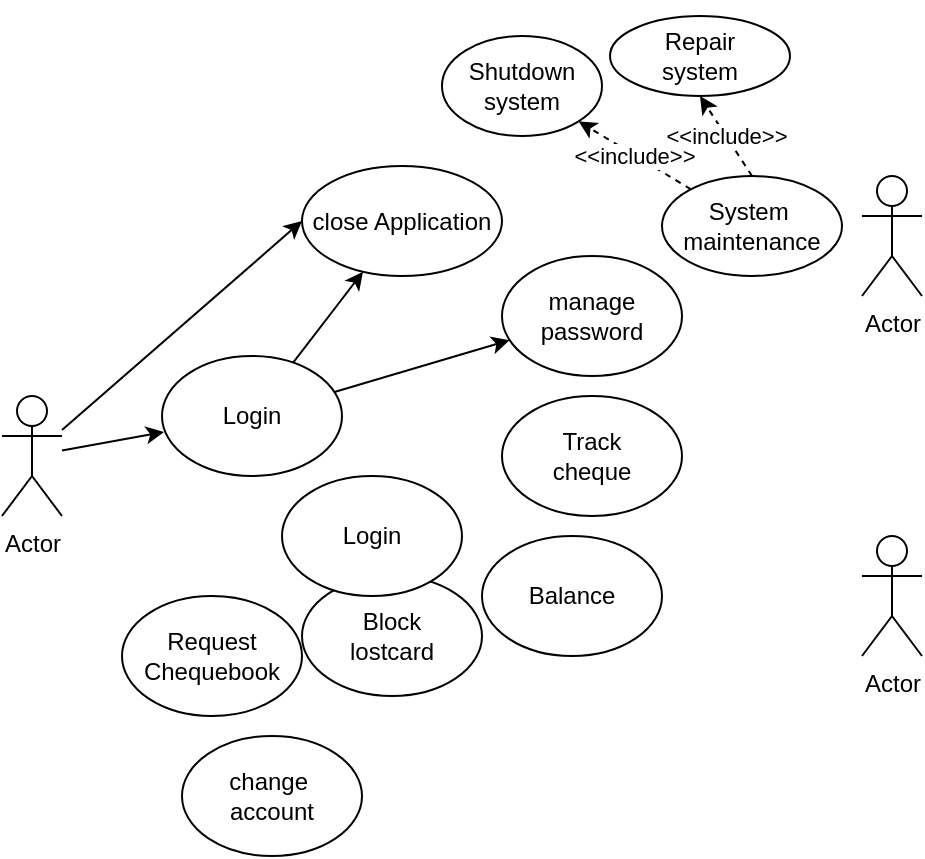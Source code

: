 <mxfile version="13.9.5" type="device"><diagram id="2HZhV8Iq5pqAPFXccpL3" name="Page-1"><mxGraphModel dx="552" dy="480" grid="1" gridSize="10" guides="1" tooltips="1" connect="1" arrows="1" fold="1" page="1" pageScale="1" pageWidth="827" pageHeight="1169" math="0" shadow="0"><root><mxCell id="0"/><mxCell id="1" parent="0"/><mxCell id="I3pvorPFbOO0Wtdh-FUB-7" value="" style="rounded=0;orthogonalLoop=1;jettySize=auto;html=1;" edge="1" parent="1" source="I3pvorPFbOO0Wtdh-FUB-1" target="I3pvorPFbOO0Wtdh-FUB-6"><mxGeometry relative="1" as="geometry"/></mxCell><mxCell id="I3pvorPFbOO0Wtdh-FUB-9" value="" style="rounded=0;orthogonalLoop=1;jettySize=auto;html=1;" edge="1" parent="1" source="I3pvorPFbOO0Wtdh-FUB-1" target="I3pvorPFbOO0Wtdh-FUB-8"><mxGeometry relative="1" as="geometry"/></mxCell><mxCell id="I3pvorPFbOO0Wtdh-FUB-1" value="Login" style="ellipse;whiteSpace=wrap;html=1;" vertex="1" parent="1"><mxGeometry x="100" y="180" width="90" height="60" as="geometry"/></mxCell><mxCell id="I3pvorPFbOO0Wtdh-FUB-26" style="edgeStyle=none;rounded=0;orthogonalLoop=1;jettySize=auto;html=1;entryX=0;entryY=0.5;entryDx=0;entryDy=0;" edge="1" parent="1" target="I3pvorPFbOO0Wtdh-FUB-8"><mxGeometry relative="1" as="geometry"><mxPoint x="50" y="217" as="sourcePoint"/></mxGeometry></mxCell><mxCell id="I3pvorPFbOO0Wtdh-FUB-27" style="edgeStyle=none;rounded=0;orthogonalLoop=1;jettySize=auto;html=1;entryX=0.011;entryY=0.633;entryDx=0;entryDy=0;entryPerimeter=0;" edge="1" parent="1" source="I3pvorPFbOO0Wtdh-FUB-2" target="I3pvorPFbOO0Wtdh-FUB-1"><mxGeometry relative="1" as="geometry"/></mxCell><mxCell id="I3pvorPFbOO0Wtdh-FUB-2" value="Actor" style="shape=umlActor;verticalLabelPosition=bottom;verticalAlign=top;html=1;" vertex="1" parent="1"><mxGeometry x="20" y="200" width="30" height="60" as="geometry"/></mxCell><mxCell id="I3pvorPFbOO0Wtdh-FUB-3" value="Actor" style="shape=umlActor;verticalLabelPosition=bottom;verticalAlign=top;html=1;" vertex="1" parent="1"><mxGeometry x="450" y="90" width="30" height="60" as="geometry"/></mxCell><mxCell id="I3pvorPFbOO0Wtdh-FUB-4" value="Actor" style="shape=umlActor;verticalLabelPosition=bottom;verticalAlign=top;html=1;" vertex="1" parent="1"><mxGeometry x="450" y="270" width="30" height="60" as="geometry"/></mxCell><mxCell id="I3pvorPFbOO0Wtdh-FUB-6" value="manage&lt;br&gt;password" style="ellipse;whiteSpace=wrap;html=1;" vertex="1" parent="1"><mxGeometry x="270" y="130" width="90" height="60" as="geometry"/></mxCell><mxCell id="I3pvorPFbOO0Wtdh-FUB-8" value="close Application" style="ellipse;whiteSpace=wrap;html=1;" vertex="1" parent="1"><mxGeometry x="170" y="85" width="100" height="55" as="geometry"/></mxCell><mxCell id="I3pvorPFbOO0Wtdh-FUB-18" value="&amp;lt;&amp;lt;include&amp;gt;&amp;gt;" style="edgeStyle=none;rounded=0;orthogonalLoop=1;jettySize=auto;html=1;entryX=1;entryY=1;entryDx=0;entryDy=0;dashed=1;" edge="1" parent="1" source="I3pvorPFbOO0Wtdh-FUB-13" target="I3pvorPFbOO0Wtdh-FUB-14"><mxGeometry relative="1" as="geometry"/></mxCell><mxCell id="I3pvorPFbOO0Wtdh-FUB-19" value="&amp;lt;&amp;lt;include&amp;gt;&amp;gt;" style="edgeStyle=none;rounded=0;orthogonalLoop=1;jettySize=auto;html=1;exitX=0.5;exitY=0;exitDx=0;exitDy=0;entryX=0.5;entryY=1;entryDx=0;entryDy=0;dashed=1;" edge="1" parent="1" source="I3pvorPFbOO0Wtdh-FUB-13" target="I3pvorPFbOO0Wtdh-FUB-15"><mxGeometry relative="1" as="geometry"/></mxCell><mxCell id="I3pvorPFbOO0Wtdh-FUB-13" value="System&amp;nbsp;&lt;br&gt;maintenance" style="ellipse;whiteSpace=wrap;html=1;" vertex="1" parent="1"><mxGeometry x="350" y="90" width="90" height="50" as="geometry"/></mxCell><mxCell id="I3pvorPFbOO0Wtdh-FUB-14" value="Shutdown&lt;br&gt;system" style="ellipse;whiteSpace=wrap;html=1;" vertex="1" parent="1"><mxGeometry x="240" y="20" width="80" height="50" as="geometry"/></mxCell><mxCell id="I3pvorPFbOO0Wtdh-FUB-15" value="Repair&lt;br&gt;system" style="ellipse;whiteSpace=wrap;html=1;" vertex="1" parent="1"><mxGeometry x="324" y="10" width="90" height="40" as="geometry"/></mxCell><mxCell id="I3pvorPFbOO0Wtdh-FUB-16" style="edgeStyle=none;rounded=0;orthogonalLoop=1;jettySize=auto;html=1;exitX=0.5;exitY=0;exitDx=0;exitDy=0;" edge="1" parent="1" source="I3pvorPFbOO0Wtdh-FUB-15" target="I3pvorPFbOO0Wtdh-FUB-15"><mxGeometry relative="1" as="geometry"/></mxCell><mxCell id="I3pvorPFbOO0Wtdh-FUB-21" value="change&amp;nbsp;&lt;br&gt;account" style="ellipse;whiteSpace=wrap;html=1;" vertex="1" parent="1"><mxGeometry x="110" y="370" width="90" height="60" as="geometry"/></mxCell><mxCell id="I3pvorPFbOO0Wtdh-FUB-22" value="Request&lt;br&gt;Chequebook" style="ellipse;whiteSpace=wrap;html=1;" vertex="1" parent="1"><mxGeometry x="80" y="300" width="90" height="60" as="geometry"/></mxCell><mxCell id="I3pvorPFbOO0Wtdh-FUB-23" value="Block&lt;br&gt;lostcard" style="ellipse;whiteSpace=wrap;html=1;" vertex="1" parent="1"><mxGeometry x="170" y="290" width="90" height="60" as="geometry"/></mxCell><mxCell id="I3pvorPFbOO0Wtdh-FUB-24" value="Balance" style="ellipse;whiteSpace=wrap;html=1;" vertex="1" parent="1"><mxGeometry x="260" y="270" width="90" height="60" as="geometry"/></mxCell><mxCell id="I3pvorPFbOO0Wtdh-FUB-25" value="Track&lt;br&gt;cheque" style="ellipse;whiteSpace=wrap;html=1;" vertex="1" parent="1"><mxGeometry x="270" y="200" width="90" height="60" as="geometry"/></mxCell><mxCell id="I3pvorPFbOO0Wtdh-FUB-28" value="Login" style="ellipse;whiteSpace=wrap;html=1;" vertex="1" parent="1"><mxGeometry x="160" y="240" width="90" height="60" as="geometry"/></mxCell></root></mxGraphModel></diagram></mxfile>